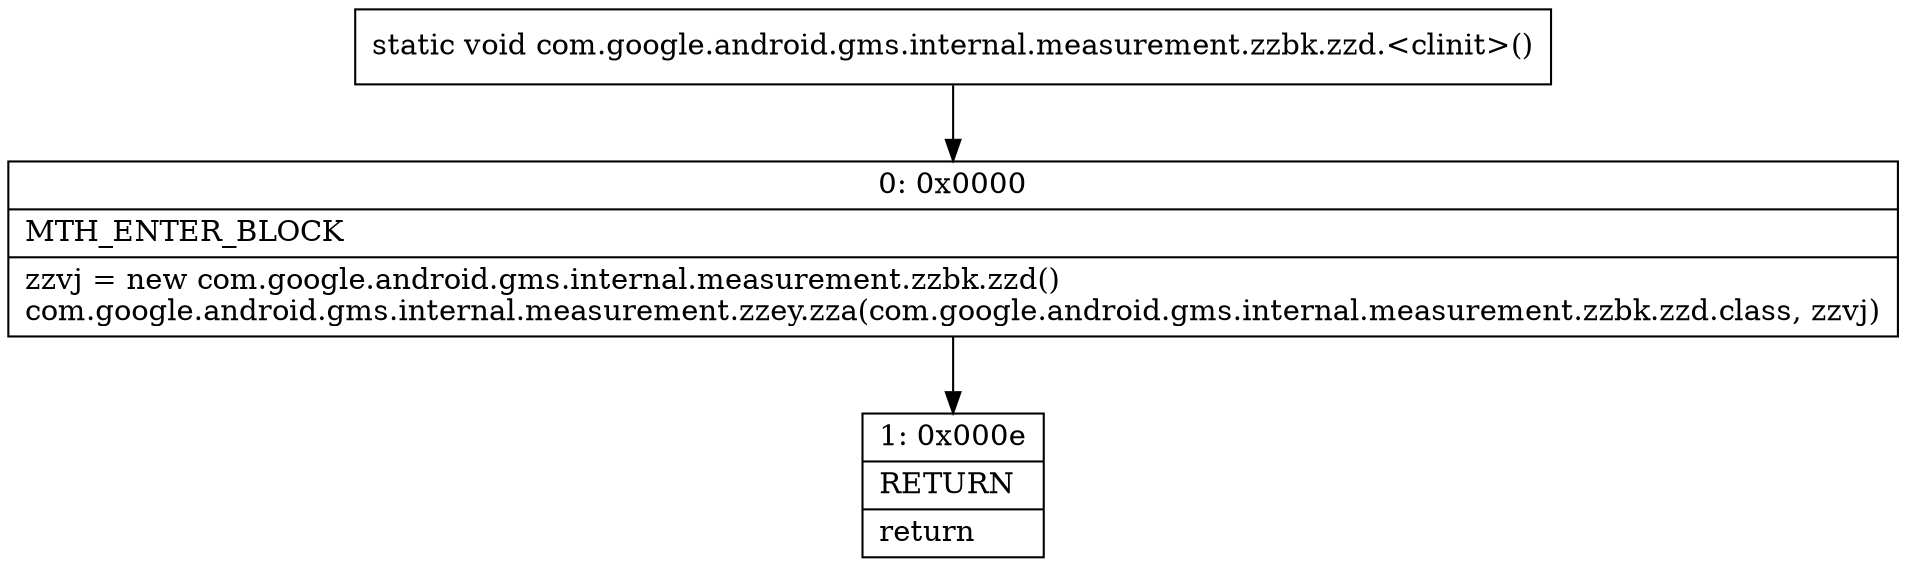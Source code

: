 digraph "CFG forcom.google.android.gms.internal.measurement.zzbk.zzd.\<clinit\>()V" {
Node_0 [shape=record,label="{0\:\ 0x0000|MTH_ENTER_BLOCK\l|zzvj = new com.google.android.gms.internal.measurement.zzbk.zzd()\lcom.google.android.gms.internal.measurement.zzey.zza(com.google.android.gms.internal.measurement.zzbk.zzd.class, zzvj)\l}"];
Node_1 [shape=record,label="{1\:\ 0x000e|RETURN\l|return\l}"];
MethodNode[shape=record,label="{static void com.google.android.gms.internal.measurement.zzbk.zzd.\<clinit\>() }"];
MethodNode -> Node_0;
Node_0 -> Node_1;
}

